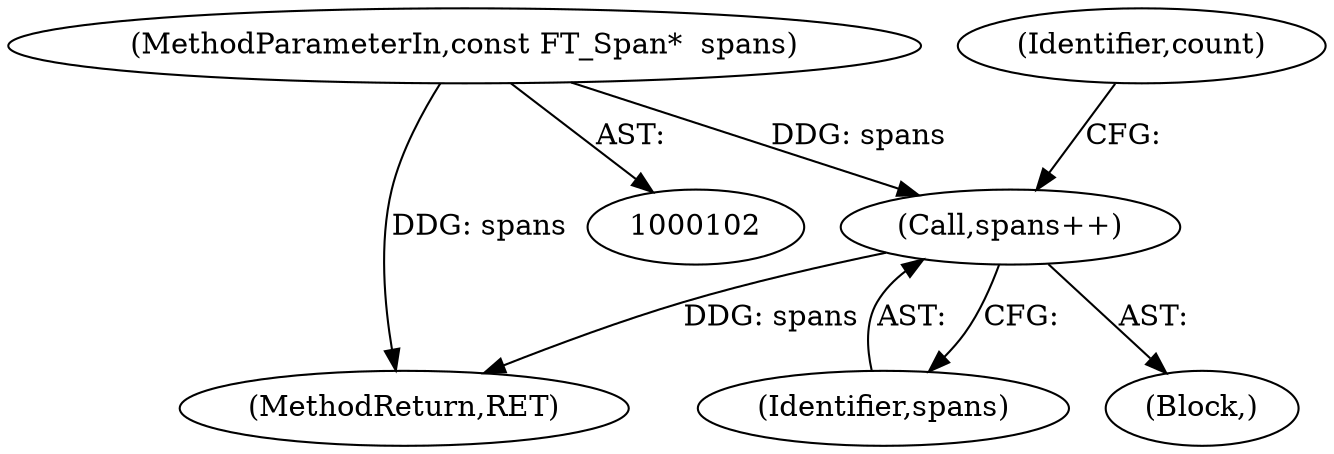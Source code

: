 digraph "0_savannah_6305b869d86ff415a33576df6d43729673c66eee@pointer" {
"1000153" [label="(Call,spans++)"];
"1000105" [label="(MethodParameterIn,const FT_Span*  spans)"];
"1000154" [label="(Identifier,spans)"];
"1000105" [label="(MethodParameterIn,const FT_Span*  spans)"];
"1000148" [label="(Identifier,count)"];
"1000254" [label="(MethodReturn,RET)"];
"1000153" [label="(Call,spans++)"];
"1000150" [label="(Block,)"];
"1000153" -> "1000150"  [label="AST: "];
"1000153" -> "1000154"  [label="CFG: "];
"1000154" -> "1000153"  [label="AST: "];
"1000148" -> "1000153"  [label="CFG: "];
"1000153" -> "1000254"  [label="DDG: spans"];
"1000105" -> "1000153"  [label="DDG: spans"];
"1000105" -> "1000102"  [label="AST: "];
"1000105" -> "1000254"  [label="DDG: spans"];
}
